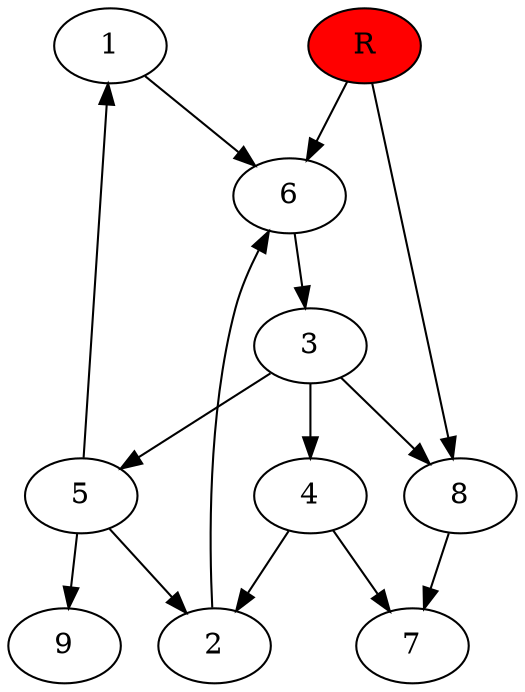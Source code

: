 digraph prb18144 {
	1
	2
	3
	4
	5
	6
	7
	8
	R [fillcolor="#ff0000" style=filled]
	1 -> 6
	2 -> 6
	3 -> 4
	3 -> 5
	3 -> 8
	4 -> 2
	4 -> 7
	5 -> 1
	5 -> 2
	5 -> 9
	6 -> 3
	8 -> 7
	R -> 6
	R -> 8
}
